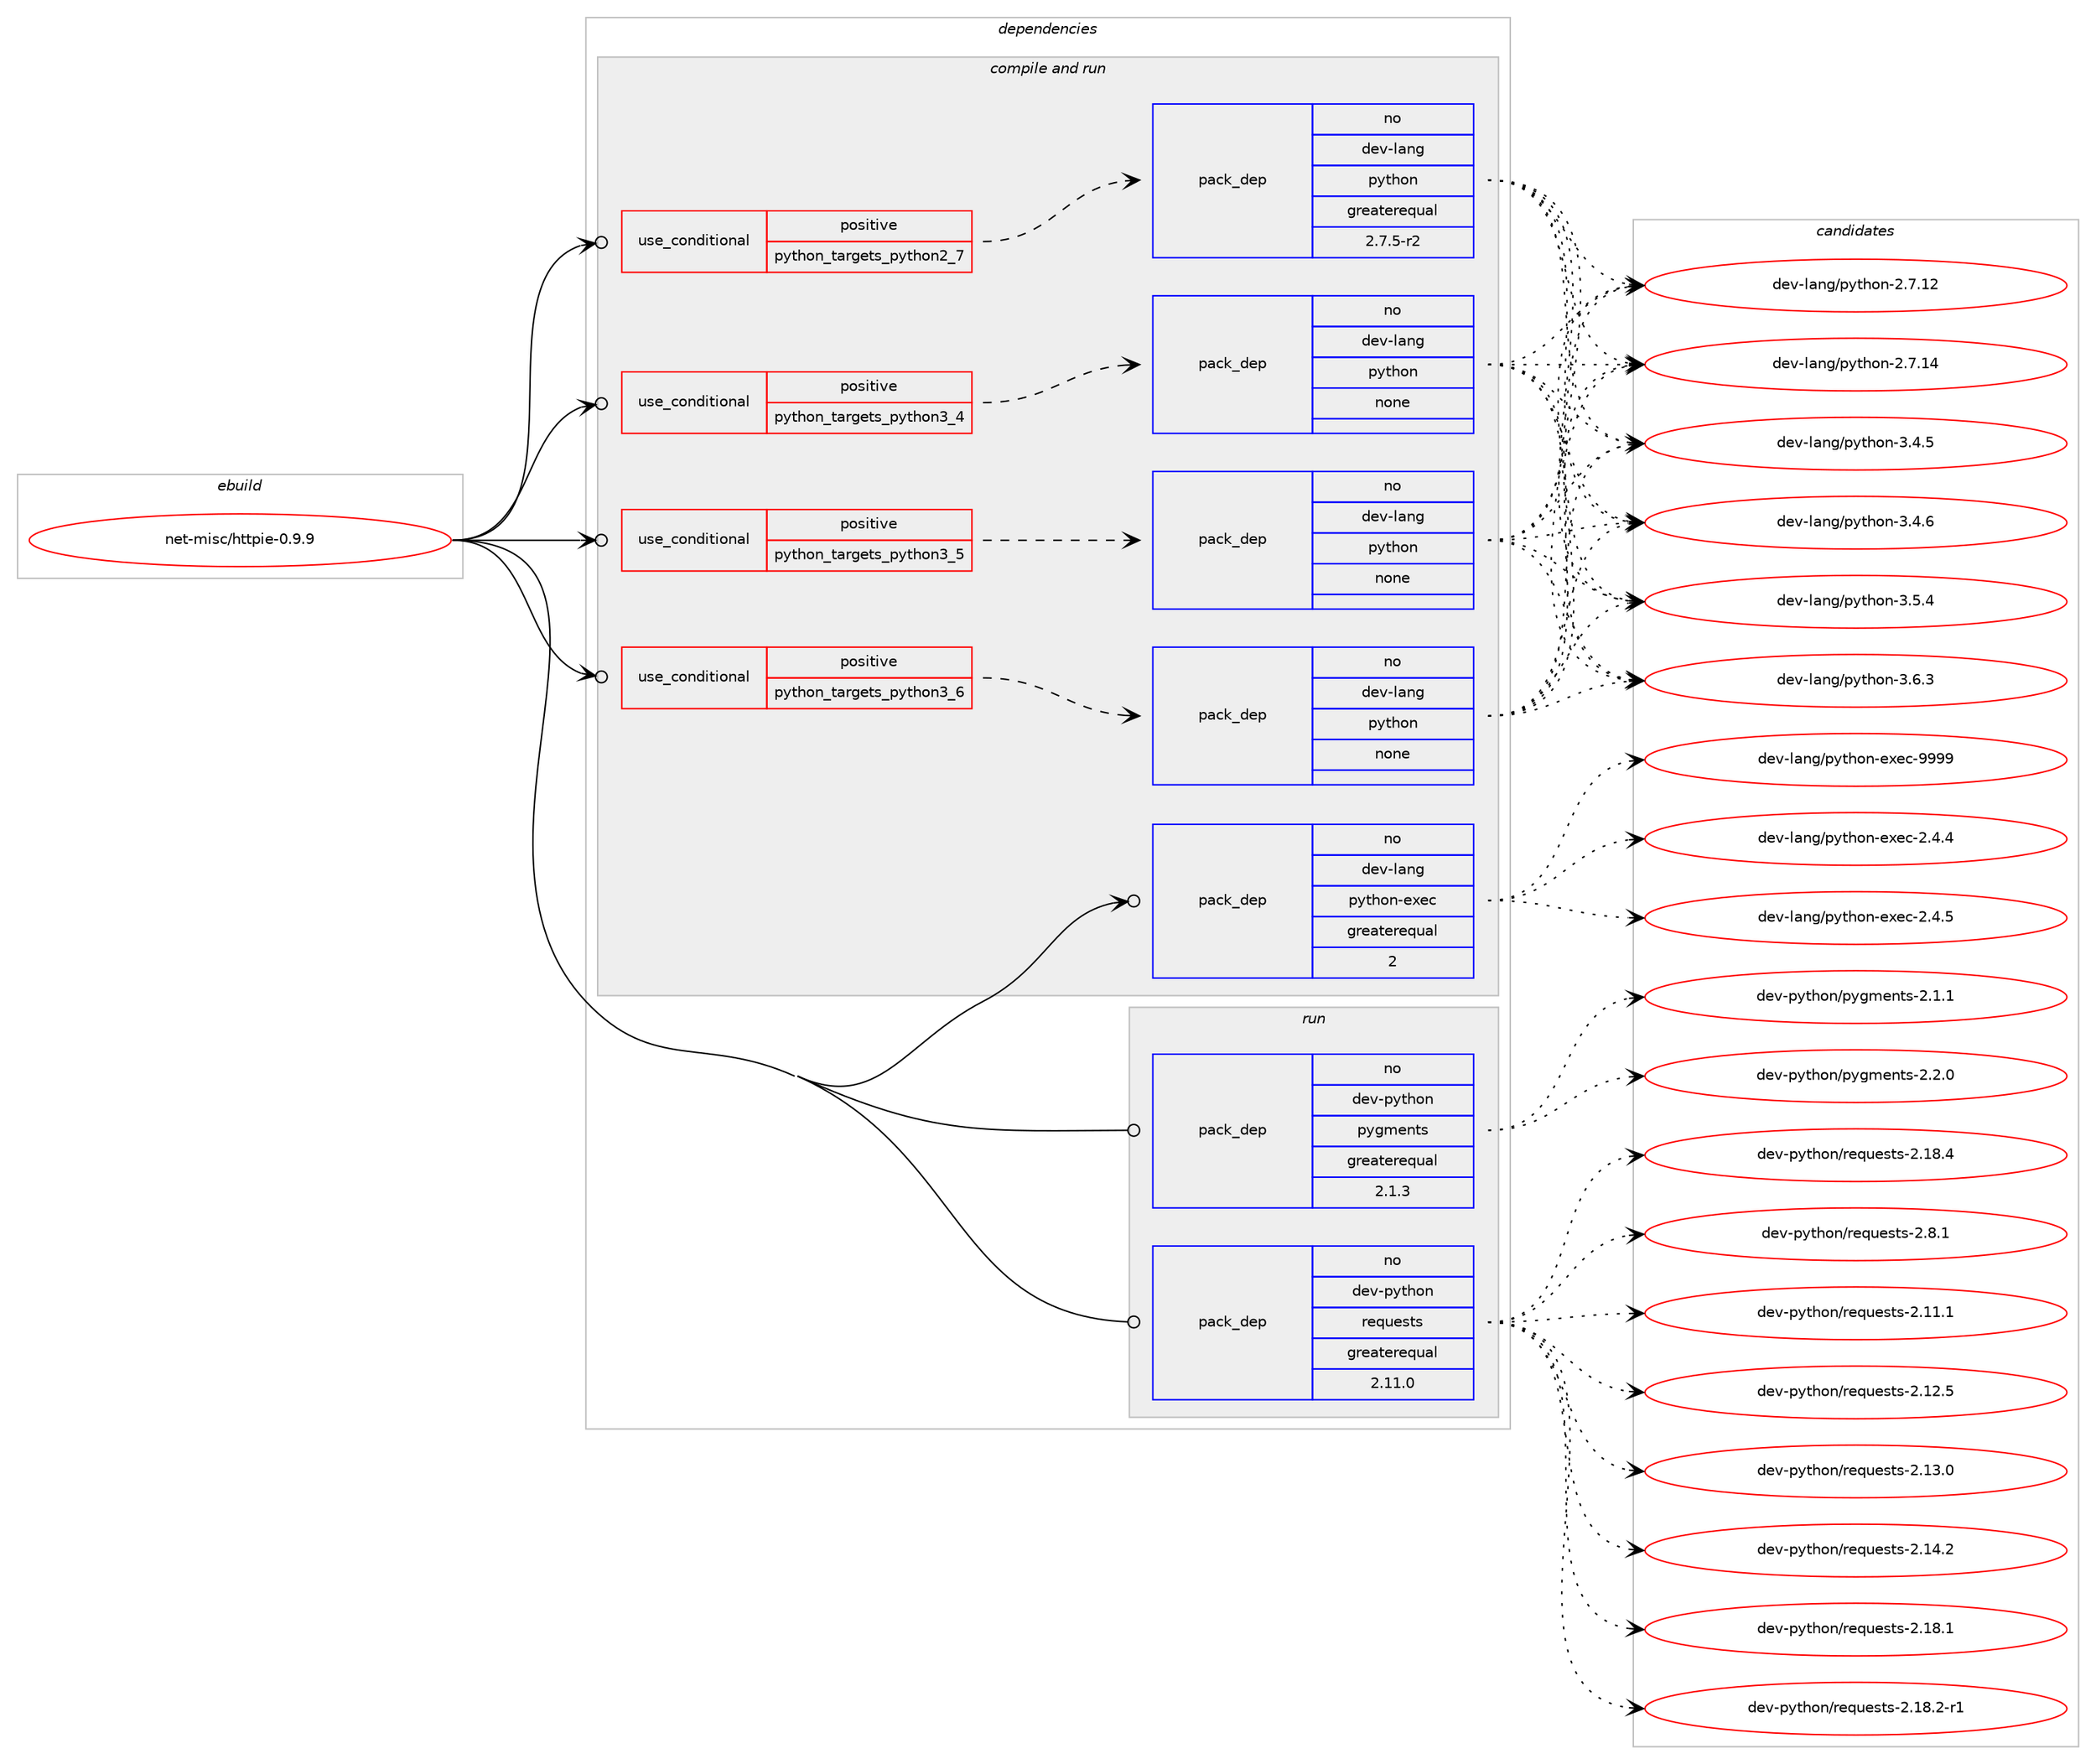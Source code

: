 digraph prolog {

# *************
# Graph options
# *************

newrank=true;
concentrate=true;
compound=true;
graph [rankdir=LR,fontname=Helvetica,fontsize=10,ranksep=1.5];#, ranksep=2.5, nodesep=0.2];
edge  [arrowhead=vee];
node  [fontname=Helvetica,fontsize=10];

# **********
# The ebuild
# **********

subgraph cluster_leftcol {
color=gray;
rank=same;
label=<<i>ebuild</i>>;
id [label="net-misc/httpie-0.9.9", color=red, width=4, href="../net-misc/httpie-0.9.9.svg"];
}

# ****************
# The dependencies
# ****************

subgraph cluster_midcol {
color=gray;
label=<<i>dependencies</i>>;
subgraph cluster_compile {
fillcolor="#eeeeee";
style=filled;
label=<<i>compile</i>>;
}
subgraph cluster_compileandrun {
fillcolor="#eeeeee";
style=filled;
label=<<i>compile and run</i>>;
subgraph cond105542 {
dependency426101 [label=<<TABLE BORDER="0" CELLBORDER="1" CELLSPACING="0" CELLPADDING="4"><TR><TD ROWSPAN="3" CELLPADDING="10">use_conditional</TD></TR><TR><TD>positive</TD></TR><TR><TD>python_targets_python2_7</TD></TR></TABLE>>, shape=none, color=red];
subgraph pack313361 {
dependency426102 [label=<<TABLE BORDER="0" CELLBORDER="1" CELLSPACING="0" CELLPADDING="4" WIDTH="220"><TR><TD ROWSPAN="6" CELLPADDING="30">pack_dep</TD></TR><TR><TD WIDTH="110">no</TD></TR><TR><TD>dev-lang</TD></TR><TR><TD>python</TD></TR><TR><TD>greaterequal</TD></TR><TR><TD>2.7.5-r2</TD></TR></TABLE>>, shape=none, color=blue];
}
dependency426101:e -> dependency426102:w [weight=20,style="dashed",arrowhead="vee"];
}
id:e -> dependency426101:w [weight=20,style="solid",arrowhead="odotvee"];
subgraph cond105543 {
dependency426103 [label=<<TABLE BORDER="0" CELLBORDER="1" CELLSPACING="0" CELLPADDING="4"><TR><TD ROWSPAN="3" CELLPADDING="10">use_conditional</TD></TR><TR><TD>positive</TD></TR><TR><TD>python_targets_python3_4</TD></TR></TABLE>>, shape=none, color=red];
subgraph pack313362 {
dependency426104 [label=<<TABLE BORDER="0" CELLBORDER="1" CELLSPACING="0" CELLPADDING="4" WIDTH="220"><TR><TD ROWSPAN="6" CELLPADDING="30">pack_dep</TD></TR><TR><TD WIDTH="110">no</TD></TR><TR><TD>dev-lang</TD></TR><TR><TD>python</TD></TR><TR><TD>none</TD></TR><TR><TD></TD></TR></TABLE>>, shape=none, color=blue];
}
dependency426103:e -> dependency426104:w [weight=20,style="dashed",arrowhead="vee"];
}
id:e -> dependency426103:w [weight=20,style="solid",arrowhead="odotvee"];
subgraph cond105544 {
dependency426105 [label=<<TABLE BORDER="0" CELLBORDER="1" CELLSPACING="0" CELLPADDING="4"><TR><TD ROWSPAN="3" CELLPADDING="10">use_conditional</TD></TR><TR><TD>positive</TD></TR><TR><TD>python_targets_python3_5</TD></TR></TABLE>>, shape=none, color=red];
subgraph pack313363 {
dependency426106 [label=<<TABLE BORDER="0" CELLBORDER="1" CELLSPACING="0" CELLPADDING="4" WIDTH="220"><TR><TD ROWSPAN="6" CELLPADDING="30">pack_dep</TD></TR><TR><TD WIDTH="110">no</TD></TR><TR><TD>dev-lang</TD></TR><TR><TD>python</TD></TR><TR><TD>none</TD></TR><TR><TD></TD></TR></TABLE>>, shape=none, color=blue];
}
dependency426105:e -> dependency426106:w [weight=20,style="dashed",arrowhead="vee"];
}
id:e -> dependency426105:w [weight=20,style="solid",arrowhead="odotvee"];
subgraph cond105545 {
dependency426107 [label=<<TABLE BORDER="0" CELLBORDER="1" CELLSPACING="0" CELLPADDING="4"><TR><TD ROWSPAN="3" CELLPADDING="10">use_conditional</TD></TR><TR><TD>positive</TD></TR><TR><TD>python_targets_python3_6</TD></TR></TABLE>>, shape=none, color=red];
subgraph pack313364 {
dependency426108 [label=<<TABLE BORDER="0" CELLBORDER="1" CELLSPACING="0" CELLPADDING="4" WIDTH="220"><TR><TD ROWSPAN="6" CELLPADDING="30">pack_dep</TD></TR><TR><TD WIDTH="110">no</TD></TR><TR><TD>dev-lang</TD></TR><TR><TD>python</TD></TR><TR><TD>none</TD></TR><TR><TD></TD></TR></TABLE>>, shape=none, color=blue];
}
dependency426107:e -> dependency426108:w [weight=20,style="dashed",arrowhead="vee"];
}
id:e -> dependency426107:w [weight=20,style="solid",arrowhead="odotvee"];
subgraph pack313365 {
dependency426109 [label=<<TABLE BORDER="0" CELLBORDER="1" CELLSPACING="0" CELLPADDING="4" WIDTH="220"><TR><TD ROWSPAN="6" CELLPADDING="30">pack_dep</TD></TR><TR><TD WIDTH="110">no</TD></TR><TR><TD>dev-lang</TD></TR><TR><TD>python-exec</TD></TR><TR><TD>greaterequal</TD></TR><TR><TD>2</TD></TR></TABLE>>, shape=none, color=blue];
}
id:e -> dependency426109:w [weight=20,style="solid",arrowhead="odotvee"];
}
subgraph cluster_run {
fillcolor="#eeeeee";
style=filled;
label=<<i>run</i>>;
subgraph pack313366 {
dependency426110 [label=<<TABLE BORDER="0" CELLBORDER="1" CELLSPACING="0" CELLPADDING="4" WIDTH="220"><TR><TD ROWSPAN="6" CELLPADDING="30">pack_dep</TD></TR><TR><TD WIDTH="110">no</TD></TR><TR><TD>dev-python</TD></TR><TR><TD>pygments</TD></TR><TR><TD>greaterequal</TD></TR><TR><TD>2.1.3</TD></TR></TABLE>>, shape=none, color=blue];
}
id:e -> dependency426110:w [weight=20,style="solid",arrowhead="odot"];
subgraph pack313367 {
dependency426111 [label=<<TABLE BORDER="0" CELLBORDER="1" CELLSPACING="0" CELLPADDING="4" WIDTH="220"><TR><TD ROWSPAN="6" CELLPADDING="30">pack_dep</TD></TR><TR><TD WIDTH="110">no</TD></TR><TR><TD>dev-python</TD></TR><TR><TD>requests</TD></TR><TR><TD>greaterequal</TD></TR><TR><TD>2.11.0</TD></TR></TABLE>>, shape=none, color=blue];
}
id:e -> dependency426111:w [weight=20,style="solid",arrowhead="odot"];
}
}

# **************
# The candidates
# **************

subgraph cluster_choices {
rank=same;
color=gray;
label=<<i>candidates</i>>;

subgraph choice313361 {
color=black;
nodesep=1;
choice10010111845108971101034711212111610411111045504655464950 [label="dev-lang/python-2.7.12", color=red, width=4,href="../dev-lang/python-2.7.12.svg"];
choice10010111845108971101034711212111610411111045504655464952 [label="dev-lang/python-2.7.14", color=red, width=4,href="../dev-lang/python-2.7.14.svg"];
choice100101118451089711010347112121116104111110455146524653 [label="dev-lang/python-3.4.5", color=red, width=4,href="../dev-lang/python-3.4.5.svg"];
choice100101118451089711010347112121116104111110455146524654 [label="dev-lang/python-3.4.6", color=red, width=4,href="../dev-lang/python-3.4.6.svg"];
choice100101118451089711010347112121116104111110455146534652 [label="dev-lang/python-3.5.4", color=red, width=4,href="../dev-lang/python-3.5.4.svg"];
choice100101118451089711010347112121116104111110455146544651 [label="dev-lang/python-3.6.3", color=red, width=4,href="../dev-lang/python-3.6.3.svg"];
dependency426102:e -> choice10010111845108971101034711212111610411111045504655464950:w [style=dotted,weight="100"];
dependency426102:e -> choice10010111845108971101034711212111610411111045504655464952:w [style=dotted,weight="100"];
dependency426102:e -> choice100101118451089711010347112121116104111110455146524653:w [style=dotted,weight="100"];
dependency426102:e -> choice100101118451089711010347112121116104111110455146524654:w [style=dotted,weight="100"];
dependency426102:e -> choice100101118451089711010347112121116104111110455146534652:w [style=dotted,weight="100"];
dependency426102:e -> choice100101118451089711010347112121116104111110455146544651:w [style=dotted,weight="100"];
}
subgraph choice313362 {
color=black;
nodesep=1;
choice10010111845108971101034711212111610411111045504655464950 [label="dev-lang/python-2.7.12", color=red, width=4,href="../dev-lang/python-2.7.12.svg"];
choice10010111845108971101034711212111610411111045504655464952 [label="dev-lang/python-2.7.14", color=red, width=4,href="../dev-lang/python-2.7.14.svg"];
choice100101118451089711010347112121116104111110455146524653 [label="dev-lang/python-3.4.5", color=red, width=4,href="../dev-lang/python-3.4.5.svg"];
choice100101118451089711010347112121116104111110455146524654 [label="dev-lang/python-3.4.6", color=red, width=4,href="../dev-lang/python-3.4.6.svg"];
choice100101118451089711010347112121116104111110455146534652 [label="dev-lang/python-3.5.4", color=red, width=4,href="../dev-lang/python-3.5.4.svg"];
choice100101118451089711010347112121116104111110455146544651 [label="dev-lang/python-3.6.3", color=red, width=4,href="../dev-lang/python-3.6.3.svg"];
dependency426104:e -> choice10010111845108971101034711212111610411111045504655464950:w [style=dotted,weight="100"];
dependency426104:e -> choice10010111845108971101034711212111610411111045504655464952:w [style=dotted,weight="100"];
dependency426104:e -> choice100101118451089711010347112121116104111110455146524653:w [style=dotted,weight="100"];
dependency426104:e -> choice100101118451089711010347112121116104111110455146524654:w [style=dotted,weight="100"];
dependency426104:e -> choice100101118451089711010347112121116104111110455146534652:w [style=dotted,weight="100"];
dependency426104:e -> choice100101118451089711010347112121116104111110455146544651:w [style=dotted,weight="100"];
}
subgraph choice313363 {
color=black;
nodesep=1;
choice10010111845108971101034711212111610411111045504655464950 [label="dev-lang/python-2.7.12", color=red, width=4,href="../dev-lang/python-2.7.12.svg"];
choice10010111845108971101034711212111610411111045504655464952 [label="dev-lang/python-2.7.14", color=red, width=4,href="../dev-lang/python-2.7.14.svg"];
choice100101118451089711010347112121116104111110455146524653 [label="dev-lang/python-3.4.5", color=red, width=4,href="../dev-lang/python-3.4.5.svg"];
choice100101118451089711010347112121116104111110455146524654 [label="dev-lang/python-3.4.6", color=red, width=4,href="../dev-lang/python-3.4.6.svg"];
choice100101118451089711010347112121116104111110455146534652 [label="dev-lang/python-3.5.4", color=red, width=4,href="../dev-lang/python-3.5.4.svg"];
choice100101118451089711010347112121116104111110455146544651 [label="dev-lang/python-3.6.3", color=red, width=4,href="../dev-lang/python-3.6.3.svg"];
dependency426106:e -> choice10010111845108971101034711212111610411111045504655464950:w [style=dotted,weight="100"];
dependency426106:e -> choice10010111845108971101034711212111610411111045504655464952:w [style=dotted,weight="100"];
dependency426106:e -> choice100101118451089711010347112121116104111110455146524653:w [style=dotted,weight="100"];
dependency426106:e -> choice100101118451089711010347112121116104111110455146524654:w [style=dotted,weight="100"];
dependency426106:e -> choice100101118451089711010347112121116104111110455146534652:w [style=dotted,weight="100"];
dependency426106:e -> choice100101118451089711010347112121116104111110455146544651:w [style=dotted,weight="100"];
}
subgraph choice313364 {
color=black;
nodesep=1;
choice10010111845108971101034711212111610411111045504655464950 [label="dev-lang/python-2.7.12", color=red, width=4,href="../dev-lang/python-2.7.12.svg"];
choice10010111845108971101034711212111610411111045504655464952 [label="dev-lang/python-2.7.14", color=red, width=4,href="../dev-lang/python-2.7.14.svg"];
choice100101118451089711010347112121116104111110455146524653 [label="dev-lang/python-3.4.5", color=red, width=4,href="../dev-lang/python-3.4.5.svg"];
choice100101118451089711010347112121116104111110455146524654 [label="dev-lang/python-3.4.6", color=red, width=4,href="../dev-lang/python-3.4.6.svg"];
choice100101118451089711010347112121116104111110455146534652 [label="dev-lang/python-3.5.4", color=red, width=4,href="../dev-lang/python-3.5.4.svg"];
choice100101118451089711010347112121116104111110455146544651 [label="dev-lang/python-3.6.3", color=red, width=4,href="../dev-lang/python-3.6.3.svg"];
dependency426108:e -> choice10010111845108971101034711212111610411111045504655464950:w [style=dotted,weight="100"];
dependency426108:e -> choice10010111845108971101034711212111610411111045504655464952:w [style=dotted,weight="100"];
dependency426108:e -> choice100101118451089711010347112121116104111110455146524653:w [style=dotted,weight="100"];
dependency426108:e -> choice100101118451089711010347112121116104111110455146524654:w [style=dotted,weight="100"];
dependency426108:e -> choice100101118451089711010347112121116104111110455146534652:w [style=dotted,weight="100"];
dependency426108:e -> choice100101118451089711010347112121116104111110455146544651:w [style=dotted,weight="100"];
}
subgraph choice313365 {
color=black;
nodesep=1;
choice1001011184510897110103471121211161041111104510112010199455046524652 [label="dev-lang/python-exec-2.4.4", color=red, width=4,href="../dev-lang/python-exec-2.4.4.svg"];
choice1001011184510897110103471121211161041111104510112010199455046524653 [label="dev-lang/python-exec-2.4.5", color=red, width=4,href="../dev-lang/python-exec-2.4.5.svg"];
choice10010111845108971101034711212111610411111045101120101994557575757 [label="dev-lang/python-exec-9999", color=red, width=4,href="../dev-lang/python-exec-9999.svg"];
dependency426109:e -> choice1001011184510897110103471121211161041111104510112010199455046524652:w [style=dotted,weight="100"];
dependency426109:e -> choice1001011184510897110103471121211161041111104510112010199455046524653:w [style=dotted,weight="100"];
dependency426109:e -> choice10010111845108971101034711212111610411111045101120101994557575757:w [style=dotted,weight="100"];
}
subgraph choice313366 {
color=black;
nodesep=1;
choice1001011184511212111610411111047112121103109101110116115455046494649 [label="dev-python/pygments-2.1.1", color=red, width=4,href="../dev-python/pygments-2.1.1.svg"];
choice1001011184511212111610411111047112121103109101110116115455046504648 [label="dev-python/pygments-2.2.0", color=red, width=4,href="../dev-python/pygments-2.2.0.svg"];
dependency426110:e -> choice1001011184511212111610411111047112121103109101110116115455046494649:w [style=dotted,weight="100"];
dependency426110:e -> choice1001011184511212111610411111047112121103109101110116115455046504648:w [style=dotted,weight="100"];
}
subgraph choice313367 {
color=black;
nodesep=1;
choice100101118451121211161041111104711410111311710111511611545504649494649 [label="dev-python/requests-2.11.1", color=red, width=4,href="../dev-python/requests-2.11.1.svg"];
choice100101118451121211161041111104711410111311710111511611545504649504653 [label="dev-python/requests-2.12.5", color=red, width=4,href="../dev-python/requests-2.12.5.svg"];
choice100101118451121211161041111104711410111311710111511611545504649514648 [label="dev-python/requests-2.13.0", color=red, width=4,href="../dev-python/requests-2.13.0.svg"];
choice100101118451121211161041111104711410111311710111511611545504649524650 [label="dev-python/requests-2.14.2", color=red, width=4,href="../dev-python/requests-2.14.2.svg"];
choice100101118451121211161041111104711410111311710111511611545504649564649 [label="dev-python/requests-2.18.1", color=red, width=4,href="../dev-python/requests-2.18.1.svg"];
choice1001011184511212111610411111047114101113117101115116115455046495646504511449 [label="dev-python/requests-2.18.2-r1", color=red, width=4,href="../dev-python/requests-2.18.2-r1.svg"];
choice100101118451121211161041111104711410111311710111511611545504649564652 [label="dev-python/requests-2.18.4", color=red, width=4,href="../dev-python/requests-2.18.4.svg"];
choice1001011184511212111610411111047114101113117101115116115455046564649 [label="dev-python/requests-2.8.1", color=red, width=4,href="../dev-python/requests-2.8.1.svg"];
dependency426111:e -> choice100101118451121211161041111104711410111311710111511611545504649494649:w [style=dotted,weight="100"];
dependency426111:e -> choice100101118451121211161041111104711410111311710111511611545504649504653:w [style=dotted,weight="100"];
dependency426111:e -> choice100101118451121211161041111104711410111311710111511611545504649514648:w [style=dotted,weight="100"];
dependency426111:e -> choice100101118451121211161041111104711410111311710111511611545504649524650:w [style=dotted,weight="100"];
dependency426111:e -> choice100101118451121211161041111104711410111311710111511611545504649564649:w [style=dotted,weight="100"];
dependency426111:e -> choice1001011184511212111610411111047114101113117101115116115455046495646504511449:w [style=dotted,weight="100"];
dependency426111:e -> choice100101118451121211161041111104711410111311710111511611545504649564652:w [style=dotted,weight="100"];
dependency426111:e -> choice1001011184511212111610411111047114101113117101115116115455046564649:w [style=dotted,weight="100"];
}
}

}
